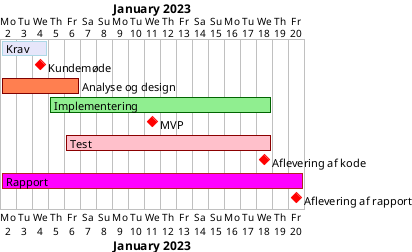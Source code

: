 @startgantt
'https://plantuml.com/gantt-diagram

Project starts 2023-01-02
[Krav] lasts 3 days and is colored in Lavender/LightBlue
[Kundemøde] happens 2023-01-04 and is colored in red
[Analyse og design] lasts 5 days and is colored in Coral/maroon
[Implementering] lasts 14 days and starts at 2023-01-05 and is colored in lightgreen/darkgreen
[MVP] happens at 2023-01-11 and is colored in red
[Test] lasts 13 days and starts at 2023-01-06 and is colored in pink/darkred
[Aflevering af kode] happens at 2023-01-18 and is colored in red
[Rapport] lasts 19 days and starts 2023-01-02 and is colored in Fuchsia/firebrick
[Aflevering af rapport] happens at 2023-01-20 and is colored in red



@endgantt